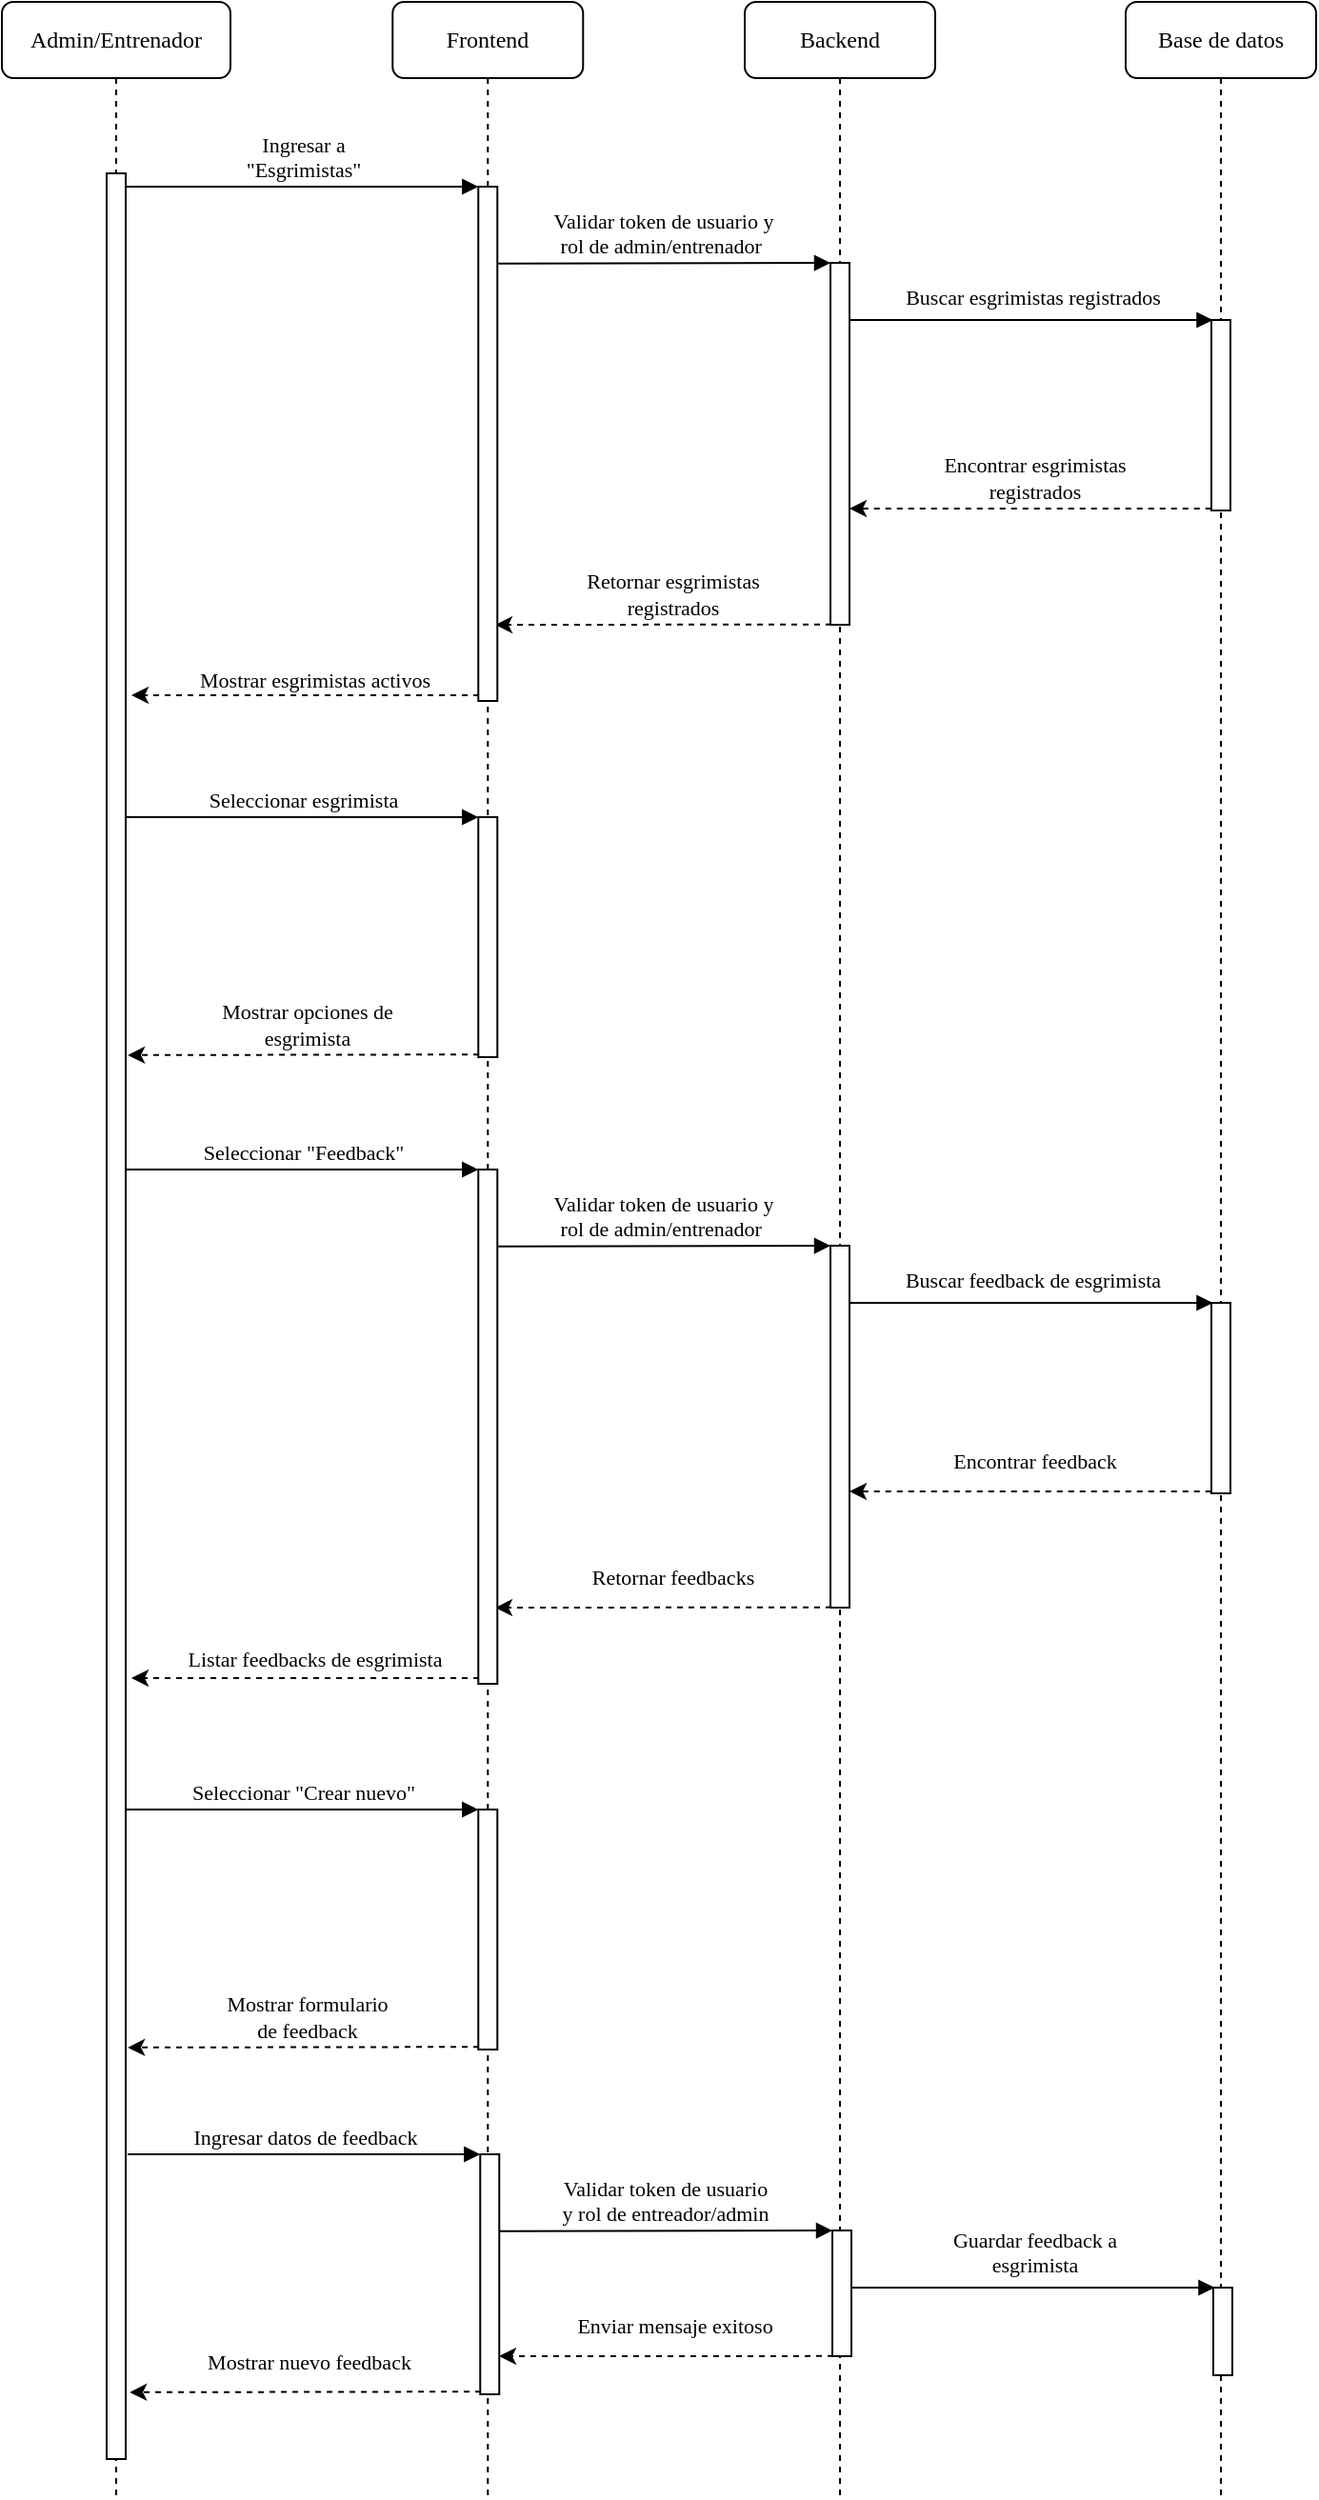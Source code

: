 <mxfile version="21.6.2" type="device">
  <diagram id="Gi5_93j05Tq5kSE1P_lF" name="Page-2">
    <mxGraphModel dx="2096" dy="730" grid="1" gridSize="10" guides="1" tooltips="1" connect="1" arrows="1" fold="1" page="1" pageScale="1" pageWidth="850" pageHeight="1100" math="0" shadow="0">
      <root>
        <mxCell id="0" />
        <mxCell id="1" parent="0" />
        <mxCell id="ZZxpTI72Ch4nWyN-9ozh-1" value="Backend" style="shape=umlLifeline;perimeter=lifelinePerimeter;whiteSpace=wrap;html=1;container=0;collapsible=0;recursiveResize=0;outlineConnect=0;rounded=1;shadow=0;comic=0;labelBackgroundColor=none;strokeWidth=1;fontFamily=Verdana;fontSize=12;align=center;" vertex="1" parent="1">
          <mxGeometry x="620" y="90" width="100" height="1310" as="geometry" />
        </mxCell>
        <mxCell id="ZZxpTI72Ch4nWyN-9ozh-6" value="Base de datos" style="shape=umlLifeline;perimeter=lifelinePerimeter;whiteSpace=wrap;html=1;container=0;collapsible=0;recursiveResize=0;outlineConnect=0;rounded=1;shadow=0;comic=0;labelBackgroundColor=none;strokeWidth=1;fontFamily=Verdana;fontSize=12;align=center;" vertex="1" parent="1">
          <mxGeometry x="820" y="90" width="100" height="1310" as="geometry" />
        </mxCell>
        <mxCell id="ZZxpTI72Ch4nWyN-9ozh-11" value="Admin/Entrenador" style="shape=umlLifeline;perimeter=lifelinePerimeter;whiteSpace=wrap;html=1;container=0;collapsible=0;recursiveResize=0;outlineConnect=0;rounded=1;shadow=0;comic=0;labelBackgroundColor=none;strokeWidth=1;fontFamily=Verdana;fontSize=12;align=center;" vertex="1" parent="1">
          <mxGeometry x="230" y="90" width="120" height="1310" as="geometry" />
        </mxCell>
        <mxCell id="ZZxpTI72Ch4nWyN-9ozh-21" value="Frontend" style="shape=umlLifeline;perimeter=lifelinePerimeter;whiteSpace=wrap;html=1;container=0;collapsible=0;recursiveResize=0;outlineConnect=0;rounded=1;shadow=0;comic=0;labelBackgroundColor=none;strokeWidth=1;fontFamily=Verdana;fontSize=12;align=center;" vertex="1" parent="1">
          <mxGeometry x="435.13" y="90" width="100" height="1310" as="geometry" />
        </mxCell>
        <mxCell id="ZZxpTI72Ch4nWyN-9ozh-12" value="" style="html=1;points=[];perimeter=orthogonalPerimeter;rounded=0;shadow=0;comic=0;labelBackgroundColor=none;strokeWidth=1;fontFamily=Verdana;fontSize=12;align=center;" vertex="1" parent="1">
          <mxGeometry x="285" y="180" width="10" height="1200" as="geometry" />
        </mxCell>
        <mxCell id="UpYW0VXzlztQtEfswIcR-10" value="Seleccionar esgrimista" style="html=1;verticalAlign=bottom;endArrow=block;entryX=0;entryY=0;labelBackgroundColor=none;fontFamily=Verdana;fontSize=11;edgeStyle=elbowEdgeStyle;elbow=vertical;" edge="1" parent="1" target="UpYW0VXzlztQtEfswIcR-19">
          <mxGeometry x="-0.001" relative="1" as="geometry">
            <mxPoint x="295" y="518" as="sourcePoint" />
            <mxPoint as="offset" />
          </mxGeometry>
        </mxCell>
        <mxCell id="UpYW0VXzlztQtEfswIcR-16" value="" style="endArrow=classic;html=1;rounded=0;dashed=1;exitX=0.039;exitY=0.989;exitDx=0;exitDy=0;exitPerimeter=0;entryX=1.109;entryY=0.973;entryDx=0;entryDy=0;entryPerimeter=0;" edge="1" parent="1" source="UpYW0VXzlztQtEfswIcR-19">
          <mxGeometry width="50" height="50" relative="1" as="geometry">
            <mxPoint x="460" y="788" as="sourcePoint" />
            <mxPoint x="296.09" y="642.94" as="targetPoint" />
          </mxGeometry>
        </mxCell>
        <mxCell id="UpYW0VXzlztQtEfswIcR-17" value="Mostrar opciones de&lt;br&gt;esgrimista" style="edgeLabel;html=1;align=center;verticalAlign=middle;resizable=0;points=[];spacing=-4;labelBackgroundColor=none;fontFamily=Verdana;fontSize=11;" vertex="1" connectable="0" parent="UpYW0VXzlztQtEfswIcR-16">
          <mxGeometry x="-0.173" relative="1" as="geometry">
            <mxPoint x="-14" y="-16" as="offset" />
          </mxGeometry>
        </mxCell>
        <mxCell id="UpYW0VXzlztQtEfswIcR-19" value="" style="html=1;points=[];perimeter=orthogonalPerimeter;rounded=0;shadow=0;comic=0;labelBackgroundColor=none;strokeWidth=1;fontFamily=Verdana;fontSize=12;align=center;" vertex="1" parent="1">
          <mxGeometry x="480.13" y="518" width="10" height="126" as="geometry" />
        </mxCell>
        <mxCell id="UpYW0VXzlztQtEfswIcR-24" value="Seleccionar&amp;nbsp;&quot;Crear nuevo&quot;" style="html=1;verticalAlign=bottom;endArrow=block;entryX=0;entryY=0;labelBackgroundColor=none;fontFamily=Verdana;fontSize=11;edgeStyle=elbowEdgeStyle;elbow=vertical;" edge="1" parent="1" target="UpYW0VXzlztQtEfswIcR-31">
          <mxGeometry x="-0.001" relative="1" as="geometry">
            <mxPoint x="295" y="1039" as="sourcePoint" />
            <mxPoint as="offset" />
          </mxGeometry>
        </mxCell>
        <mxCell id="UpYW0VXzlztQtEfswIcR-28" value="" style="endArrow=classic;html=1;rounded=0;dashed=1;exitX=0.039;exitY=0.989;exitDx=0;exitDy=0;exitPerimeter=0;entryX=1.109;entryY=0.973;entryDx=0;entryDy=0;entryPerimeter=0;" edge="1" parent="1" source="UpYW0VXzlztQtEfswIcR-31">
          <mxGeometry width="50" height="50" relative="1" as="geometry">
            <mxPoint x="460" y="1309" as="sourcePoint" />
            <mxPoint x="296.09" y="1163.94" as="targetPoint" />
          </mxGeometry>
        </mxCell>
        <mxCell id="UpYW0VXzlztQtEfswIcR-29" value="Mostrar formulario&lt;br&gt;de feedback" style="edgeLabel;html=1;align=center;verticalAlign=middle;resizable=0;points=[];spacing=-4;labelBackgroundColor=none;fontFamily=Verdana;fontSize=11;" vertex="1" connectable="0" parent="UpYW0VXzlztQtEfswIcR-28">
          <mxGeometry x="-0.173" relative="1" as="geometry">
            <mxPoint x="-14" y="-16" as="offset" />
          </mxGeometry>
        </mxCell>
        <mxCell id="UpYW0VXzlztQtEfswIcR-31" value="" style="html=1;points=[];perimeter=orthogonalPerimeter;rounded=0;shadow=0;comic=0;labelBackgroundColor=none;strokeWidth=1;fontFamily=Verdana;fontSize=12;align=center;" vertex="1" parent="1">
          <mxGeometry x="480.13" y="1039" width="10" height="126" as="geometry" />
        </mxCell>
        <mxCell id="UpYW0VXzlztQtEfswIcR-37" value="" style="html=1;points=[];perimeter=orthogonalPerimeter;rounded=0;shadow=0;comic=0;labelBackgroundColor=none;strokeWidth=1;fontFamily=Verdana;fontSize=12;align=center;" vertex="1" parent="1">
          <mxGeometry x="666" y="1260" width="10" height="66" as="geometry" />
        </mxCell>
        <mxCell id="UpYW0VXzlztQtEfswIcR-38" value="" style="html=1;points=[];perimeter=orthogonalPerimeter;rounded=0;shadow=0;comic=0;labelBackgroundColor=none;strokeWidth=1;fontFamily=Verdana;fontSize=12;align=center;" vertex="1" parent="1">
          <mxGeometry x="866" y="1290" width="10" height="46" as="geometry" />
        </mxCell>
        <mxCell id="UpYW0VXzlztQtEfswIcR-39" value="Ingresar datos de feedback" style="html=1;verticalAlign=bottom;endArrow=block;entryX=0;entryY=0;labelBackgroundColor=none;fontFamily=Verdana;fontSize=11;edgeStyle=elbowEdgeStyle;elbow=vertical;" edge="1" parent="1" target="UpYW0VXzlztQtEfswIcR-46">
          <mxGeometry x="-0.001" relative="1" as="geometry">
            <mxPoint x="296" y="1220" as="sourcePoint" />
            <mxPoint as="offset" />
          </mxGeometry>
        </mxCell>
        <mxCell id="UpYW0VXzlztQtEfswIcR-40" value="&lt;div style=&quot;font-size: 11px;&quot;&gt;Validar token de usuario&lt;/div&gt;&lt;div style=&quot;font-size: 11px;&quot;&gt;y rol de entreador/admin&lt;/div&gt;" style="html=1;verticalAlign=bottom;endArrow=block;entryX=0;entryY=0;labelBackgroundColor=none;fontFamily=Verdana;fontSize=11;edgeStyle=elbowEdgeStyle;elbow=vertical;" edge="1" parent="1">
          <mxGeometry relative="1" as="geometry">
            <mxPoint x="491.13" y="1260.333" as="sourcePoint" />
            <mxPoint x="666" y="1260.0" as="targetPoint" />
          </mxGeometry>
        </mxCell>
        <mxCell id="UpYW0VXzlztQtEfswIcR-41" value="" style="endArrow=classic;html=1;rounded=0;dashed=1;exitX=0.05;exitY=0.999;exitDx=0;exitDy=0;exitPerimeter=0;entryX=0.987;entryY=0.841;entryDx=0;entryDy=0;entryPerimeter=0;" edge="1" parent="1" source="UpYW0VXzlztQtEfswIcR-37" target="UpYW0VXzlztQtEfswIcR-46">
          <mxGeometry width="50" height="50" relative="1" as="geometry">
            <mxPoint x="670" y="1590" as="sourcePoint" />
            <mxPoint x="541" y="1480" as="targetPoint" />
          </mxGeometry>
        </mxCell>
        <mxCell id="UpYW0VXzlztQtEfswIcR-42" value="Enviar mensaje exitoso" style="edgeLabel;html=1;align=center;verticalAlign=middle;resizable=0;points=[];spacing=-4;fontFamily=Verdana;fontSize=11;labelBackgroundColor=none;" vertex="1" connectable="0" parent="UpYW0VXzlztQtEfswIcR-41">
          <mxGeometry x="-0.173" relative="1" as="geometry">
            <mxPoint x="-11" y="-16" as="offset" />
          </mxGeometry>
        </mxCell>
        <mxCell id="UpYW0VXzlztQtEfswIcR-43" value="" style="endArrow=classic;html=1;rounded=0;dashed=1;exitX=0.039;exitY=0.989;exitDx=0;exitDy=0;exitPerimeter=0;entryX=1.109;entryY=0.973;entryDx=0;entryDy=0;entryPerimeter=0;" edge="1" parent="1" source="UpYW0VXzlztQtEfswIcR-46">
          <mxGeometry width="50" height="50" relative="1" as="geometry">
            <mxPoint x="461" y="1490" as="sourcePoint" />
            <mxPoint x="297.09" y="1344.94" as="targetPoint" />
          </mxGeometry>
        </mxCell>
        <mxCell id="UpYW0VXzlztQtEfswIcR-44" value="Mostrar nuevo feedback" style="edgeLabel;html=1;align=center;verticalAlign=middle;resizable=0;points=[];spacing=-4;labelBackgroundColor=none;fontFamily=Verdana;fontSize=11;" vertex="1" connectable="0" parent="UpYW0VXzlztQtEfswIcR-43">
          <mxGeometry x="-0.173" relative="1" as="geometry">
            <mxPoint x="-14" y="-16" as="offset" />
          </mxGeometry>
        </mxCell>
        <mxCell id="UpYW0VXzlztQtEfswIcR-45" value="Guardar feedback a&lt;br&gt;esgrimista" style="html=1;verticalAlign=bottom;endArrow=block;labelBackgroundColor=none;fontFamily=Verdana;fontSize=11;edgeStyle=elbowEdgeStyle;elbow=vertical;entryX=0.074;entryY=0.427;entryDx=0;entryDy=0;entryPerimeter=0;spacingTop=0;spacing=-5;" edge="1" parent="1" source="UpYW0VXzlztQtEfswIcR-37">
          <mxGeometry x="0.005" y="10" relative="1" as="geometry">
            <mxPoint x="670.63" y="1290.002" as="sourcePoint" />
            <mxPoint x="866.74" y="1290.05" as="targetPoint" />
            <mxPoint as="offset" />
          </mxGeometry>
        </mxCell>
        <mxCell id="UpYW0VXzlztQtEfswIcR-46" value="" style="html=1;points=[];perimeter=orthogonalPerimeter;rounded=0;shadow=0;comic=0;labelBackgroundColor=none;strokeWidth=1;fontFamily=Verdana;fontSize=12;align=center;" vertex="1" parent="1">
          <mxGeometry x="481.13" y="1220" width="10" height="126" as="geometry" />
        </mxCell>
        <mxCell id="UpYW0VXzlztQtEfswIcR-47" value="" style="html=1;points=[];perimeter=orthogonalPerimeter;rounded=0;shadow=0;comic=0;labelBackgroundColor=none;strokeWidth=1;fontFamily=Verdana;fontSize=12;align=center;" vertex="1" parent="1">
          <mxGeometry x="665" y="227" width="10" height="190" as="geometry" />
        </mxCell>
        <mxCell id="UpYW0VXzlztQtEfswIcR-48" value="" style="html=1;points=[];perimeter=orthogonalPerimeter;rounded=0;shadow=0;comic=0;labelBackgroundColor=none;strokeWidth=1;fontFamily=Verdana;fontSize=12;align=center;" vertex="1" parent="1">
          <mxGeometry x="865" y="257" width="10" height="100" as="geometry" />
        </mxCell>
        <mxCell id="UpYW0VXzlztQtEfswIcR-49" value="Ingresar a &lt;br style=&quot;font-size: 11px;&quot;&gt;&quot;Esgrimistas&quot;" style="html=1;verticalAlign=bottom;endArrow=block;entryX=0;entryY=0;labelBackgroundColor=none;fontFamily=Verdana;fontSize=11;edgeStyle=elbowEdgeStyle;elbow=vertical;" edge="1" parent="1" target="UpYW0VXzlztQtEfswIcR-55">
          <mxGeometry x="-0.001" relative="1" as="geometry">
            <mxPoint x="295" y="187" as="sourcePoint" />
            <mxPoint as="offset" />
          </mxGeometry>
        </mxCell>
        <mxCell id="UpYW0VXzlztQtEfswIcR-50" value="&lt;div style=&quot;font-size: 11px;&quot;&gt;Validar token de usuario y&lt;/div&gt;&lt;div style=&quot;font-size: 11px;&quot;&gt;rol de admin/entrenador&amp;nbsp;&lt;/div&gt;" style="html=1;verticalAlign=bottom;endArrow=block;entryX=0;entryY=0;labelBackgroundColor=none;fontFamily=Verdana;fontSize=11;edgeStyle=elbowEdgeStyle;elbow=vertical;" edge="1" parent="1">
          <mxGeometry relative="1" as="geometry">
            <mxPoint x="490.13" y="227.333" as="sourcePoint" />
            <mxPoint x="665" y="227.0" as="targetPoint" />
          </mxGeometry>
        </mxCell>
        <mxCell id="UpYW0VXzlztQtEfswIcR-51" value="" style="endArrow=classic;html=1;rounded=0;dashed=1;exitX=-0.013;exitY=0.99;exitDx=0;exitDy=0;exitPerimeter=0;" edge="1" parent="1" source="UpYW0VXzlztQtEfswIcR-48" target="UpYW0VXzlztQtEfswIcR-47">
          <mxGeometry width="50" height="50" relative="1" as="geometry">
            <mxPoint x="680" y="407" as="sourcePoint" />
            <mxPoint x="710" y="347" as="targetPoint" />
          </mxGeometry>
        </mxCell>
        <mxCell id="UpYW0VXzlztQtEfswIcR-52" value="Encontrar esgrimistas&lt;br style=&quot;font-size: 11px;&quot;&gt;registrados" style="edgeLabel;html=1;align=center;verticalAlign=middle;resizable=0;points=[];spacing=-4;fontSize=11;fontFamily=Verdana;labelBackgroundColor=none;" vertex="1" connectable="0" parent="UpYW0VXzlztQtEfswIcR-51">
          <mxGeometry x="-0.173" relative="1" as="geometry">
            <mxPoint x="-15" y="-16" as="offset" />
          </mxGeometry>
        </mxCell>
        <mxCell id="UpYW0VXzlztQtEfswIcR-53" value="" style="endArrow=classic;html=1;rounded=0;dashed=1;exitX=0.05;exitY=0.999;exitDx=0;exitDy=0;exitPerimeter=0;entryX=0.885;entryY=0.852;entryDx=0;entryDy=0;entryPerimeter=0;" edge="1" parent="1" source="UpYW0VXzlztQtEfswIcR-47" target="UpYW0VXzlztQtEfswIcR-55">
          <mxGeometry width="50" height="50" relative="1" as="geometry">
            <mxPoint x="669" y="557" as="sourcePoint" />
            <mxPoint x="540" y="447" as="targetPoint" />
          </mxGeometry>
        </mxCell>
        <mxCell id="UpYW0VXzlztQtEfswIcR-54" value="Retornar esgrimistas&lt;br style=&quot;font-size: 11px;&quot;&gt;registrados" style="edgeLabel;html=1;align=center;verticalAlign=middle;resizable=0;points=[];spacing=-4;fontFamily=Verdana;fontSize=11;labelBackgroundColor=none;" vertex="1" connectable="0" parent="UpYW0VXzlztQtEfswIcR-53">
          <mxGeometry x="-0.173" relative="1" as="geometry">
            <mxPoint x="-11" y="-16" as="offset" />
          </mxGeometry>
        </mxCell>
        <mxCell id="UpYW0VXzlztQtEfswIcR-55" value="" style="html=1;points=[];perimeter=orthogonalPerimeter;rounded=0;shadow=0;comic=0;labelBackgroundColor=none;strokeWidth=1;fontFamily=Verdana;fontSize=12;align=center;" vertex="1" parent="1">
          <mxGeometry x="480.13" y="187" width="10" height="270" as="geometry" />
        </mxCell>
        <mxCell id="UpYW0VXzlztQtEfswIcR-56" value="" style="endArrow=classic;html=1;rounded=0;dashed=1;exitX=0.039;exitY=0.989;exitDx=0;exitDy=0;exitPerimeter=0;entryX=1.291;entryY=0.325;entryDx=0;entryDy=0;entryPerimeter=0;" edge="1" parent="1" source="UpYW0VXzlztQtEfswIcR-55">
          <mxGeometry width="50" height="50" relative="1" as="geometry">
            <mxPoint x="460" y="457" as="sourcePoint" />
            <mxPoint x="298" y="454" as="targetPoint" />
          </mxGeometry>
        </mxCell>
        <mxCell id="UpYW0VXzlztQtEfswIcR-57" value="Mostrar esgrimistas activos" style="edgeLabel;html=1;align=center;verticalAlign=middle;resizable=0;points=[];spacing=-4;labelBackgroundColor=none;fontFamily=Verdana;fontSize=11;" vertex="1" connectable="0" parent="UpYW0VXzlztQtEfswIcR-56">
          <mxGeometry x="-0.173" relative="1" as="geometry">
            <mxPoint x="-11" y="-8" as="offset" />
          </mxGeometry>
        </mxCell>
        <mxCell id="UpYW0VXzlztQtEfswIcR-58" value="Buscar esgrimistas registrados" style="html=1;verticalAlign=bottom;endArrow=block;labelBackgroundColor=none;fontFamily=Verdana;fontSize=11;edgeStyle=elbowEdgeStyle;elbow=vertical;entryX=0.074;entryY=0.427;entryDx=0;entryDy=0;entryPerimeter=0;spacingTop=0;spacing=-5;" edge="1" parent="1" source="UpYW0VXzlztQtEfswIcR-47">
          <mxGeometry x="0.005" y="10" relative="1" as="geometry">
            <mxPoint x="669.63" y="257.002" as="sourcePoint" />
            <mxPoint x="865.74" y="257.05" as="targetPoint" />
            <mxPoint as="offset" />
          </mxGeometry>
        </mxCell>
        <mxCell id="UpYW0VXzlztQtEfswIcR-59" value="" style="html=1;points=[];perimeter=orthogonalPerimeter;rounded=0;shadow=0;comic=0;labelBackgroundColor=none;strokeWidth=1;fontFamily=Verdana;fontSize=12;align=center;" vertex="1" parent="1">
          <mxGeometry x="665" y="743" width="10" height="190" as="geometry" />
        </mxCell>
        <mxCell id="UpYW0VXzlztQtEfswIcR-60" value="" style="html=1;points=[];perimeter=orthogonalPerimeter;rounded=0;shadow=0;comic=0;labelBackgroundColor=none;strokeWidth=1;fontFamily=Verdana;fontSize=12;align=center;" vertex="1" parent="1">
          <mxGeometry x="865" y="773" width="10" height="100" as="geometry" />
        </mxCell>
        <mxCell id="UpYW0VXzlztQtEfswIcR-61" value="Seleccionar &quot;Feedback&quot;" style="html=1;verticalAlign=bottom;endArrow=block;entryX=0;entryY=0;labelBackgroundColor=none;fontFamily=Verdana;fontSize=11;edgeStyle=elbowEdgeStyle;elbow=vertical;" edge="1" parent="1" target="UpYW0VXzlztQtEfswIcR-67">
          <mxGeometry x="-0.001" relative="1" as="geometry">
            <mxPoint x="295" y="703" as="sourcePoint" />
            <mxPoint as="offset" />
          </mxGeometry>
        </mxCell>
        <mxCell id="UpYW0VXzlztQtEfswIcR-62" value="&lt;div style=&quot;font-size: 11px;&quot;&gt;Validar token de usuario y&lt;/div&gt;&lt;div style=&quot;font-size: 11px;&quot;&gt;rol de admin/entrenador&amp;nbsp;&lt;/div&gt;" style="html=1;verticalAlign=bottom;endArrow=block;entryX=0;entryY=0;labelBackgroundColor=none;fontFamily=Verdana;fontSize=11;edgeStyle=elbowEdgeStyle;elbow=vertical;" edge="1" parent="1">
          <mxGeometry relative="1" as="geometry">
            <mxPoint x="490.13" y="743.333" as="sourcePoint" />
            <mxPoint x="665" y="743.0" as="targetPoint" />
          </mxGeometry>
        </mxCell>
        <mxCell id="UpYW0VXzlztQtEfswIcR-63" value="" style="endArrow=classic;html=1;rounded=0;dashed=1;exitX=-0.013;exitY=0.99;exitDx=0;exitDy=0;exitPerimeter=0;" edge="1" parent="1" source="UpYW0VXzlztQtEfswIcR-60" target="UpYW0VXzlztQtEfswIcR-59">
          <mxGeometry width="50" height="50" relative="1" as="geometry">
            <mxPoint x="680" y="923" as="sourcePoint" />
            <mxPoint x="710" y="863" as="targetPoint" />
          </mxGeometry>
        </mxCell>
        <mxCell id="UpYW0VXzlztQtEfswIcR-64" value="Encontrar feedback" style="edgeLabel;html=1;align=center;verticalAlign=middle;resizable=0;points=[];spacing=-4;fontSize=11;fontFamily=Verdana;labelBackgroundColor=none;" vertex="1" connectable="0" parent="UpYW0VXzlztQtEfswIcR-63">
          <mxGeometry x="-0.173" relative="1" as="geometry">
            <mxPoint x="-15" y="-16" as="offset" />
          </mxGeometry>
        </mxCell>
        <mxCell id="UpYW0VXzlztQtEfswIcR-65" value="" style="endArrow=classic;html=1;rounded=0;dashed=1;exitX=0.05;exitY=0.999;exitDx=0;exitDy=0;exitPerimeter=0;entryX=0.885;entryY=0.852;entryDx=0;entryDy=0;entryPerimeter=0;" edge="1" parent="1" source="UpYW0VXzlztQtEfswIcR-59" target="UpYW0VXzlztQtEfswIcR-67">
          <mxGeometry width="50" height="50" relative="1" as="geometry">
            <mxPoint x="669" y="1073" as="sourcePoint" />
            <mxPoint x="540" y="963" as="targetPoint" />
          </mxGeometry>
        </mxCell>
        <mxCell id="UpYW0VXzlztQtEfswIcR-66" value="Retornar feedbacks" style="edgeLabel;html=1;align=center;verticalAlign=middle;resizable=0;points=[];spacing=-4;fontFamily=Verdana;fontSize=11;labelBackgroundColor=none;" vertex="1" connectable="0" parent="UpYW0VXzlztQtEfswIcR-65">
          <mxGeometry x="-0.173" relative="1" as="geometry">
            <mxPoint x="-11" y="-16" as="offset" />
          </mxGeometry>
        </mxCell>
        <mxCell id="UpYW0VXzlztQtEfswIcR-67" value="" style="html=1;points=[];perimeter=orthogonalPerimeter;rounded=0;shadow=0;comic=0;labelBackgroundColor=none;strokeWidth=1;fontFamily=Verdana;fontSize=12;align=center;" vertex="1" parent="1">
          <mxGeometry x="480.13" y="703" width="10" height="270" as="geometry" />
        </mxCell>
        <mxCell id="UpYW0VXzlztQtEfswIcR-68" value="" style="endArrow=classic;html=1;rounded=0;dashed=1;exitX=0.039;exitY=0.989;exitDx=0;exitDy=0;exitPerimeter=0;entryX=1.291;entryY=0.325;entryDx=0;entryDy=0;entryPerimeter=0;" edge="1" parent="1" source="UpYW0VXzlztQtEfswIcR-67">
          <mxGeometry width="50" height="50" relative="1" as="geometry">
            <mxPoint x="460" y="973" as="sourcePoint" />
            <mxPoint x="298" y="970" as="targetPoint" />
          </mxGeometry>
        </mxCell>
        <mxCell id="UpYW0VXzlztQtEfswIcR-69" value="Listar feedbacks de esgrimista" style="edgeLabel;html=1;align=center;verticalAlign=middle;resizable=0;points=[];spacing=-4;labelBackgroundColor=none;fontFamily=Verdana;fontSize=11;" vertex="1" connectable="0" parent="UpYW0VXzlztQtEfswIcR-68">
          <mxGeometry x="-0.173" relative="1" as="geometry">
            <mxPoint x="-11" y="-10" as="offset" />
          </mxGeometry>
        </mxCell>
        <mxCell id="UpYW0VXzlztQtEfswIcR-70" value="Buscar feedback de esgrimista" style="html=1;verticalAlign=bottom;endArrow=block;labelBackgroundColor=none;fontFamily=Verdana;fontSize=11;edgeStyle=elbowEdgeStyle;elbow=vertical;entryX=0.074;entryY=0.427;entryDx=0;entryDy=0;entryPerimeter=0;spacingTop=0;spacing=-5;" edge="1" parent="1" source="UpYW0VXzlztQtEfswIcR-59">
          <mxGeometry x="0.005" y="10" relative="1" as="geometry">
            <mxPoint x="669.63" y="773.002" as="sourcePoint" />
            <mxPoint x="865.74" y="773.05" as="targetPoint" />
            <mxPoint as="offset" />
          </mxGeometry>
        </mxCell>
      </root>
    </mxGraphModel>
  </diagram>
</mxfile>
